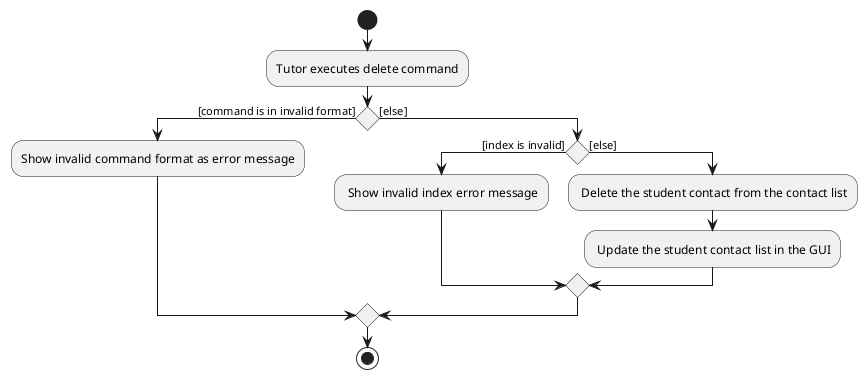 @startuml
start
:Tutor executes delete command;

'Since the beta syntax does not support placing the condition outside the
'diamond we place it as the true branch instead.

if () then ([command is in invalid format])
    :Show invalid command format as error message;


else ([else])
    if () then ([index is invalid])
    : Show invalid index error message;
    else([else])
            : Delete the student contact from the contact list;
            : Update the student contact list in the GUI;
    endif
endif
stop


@enduml
